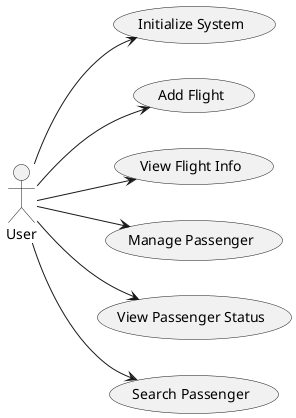 @startuml
left to right direction
actor User

usecase UC1 as "Initialize System"
usecase UC2 as "Add Flight"
usecase UC3 as "View Flight Info"
usecase UC4 as "Manage Passenger"
usecase UC5 as "View Passenger Status"
usecase UC6 as "Search Passenger"

User --> UC1
User --> UC2
User --> UC3
User --> UC4
User --> UC5
User --> UC6
@enduml

